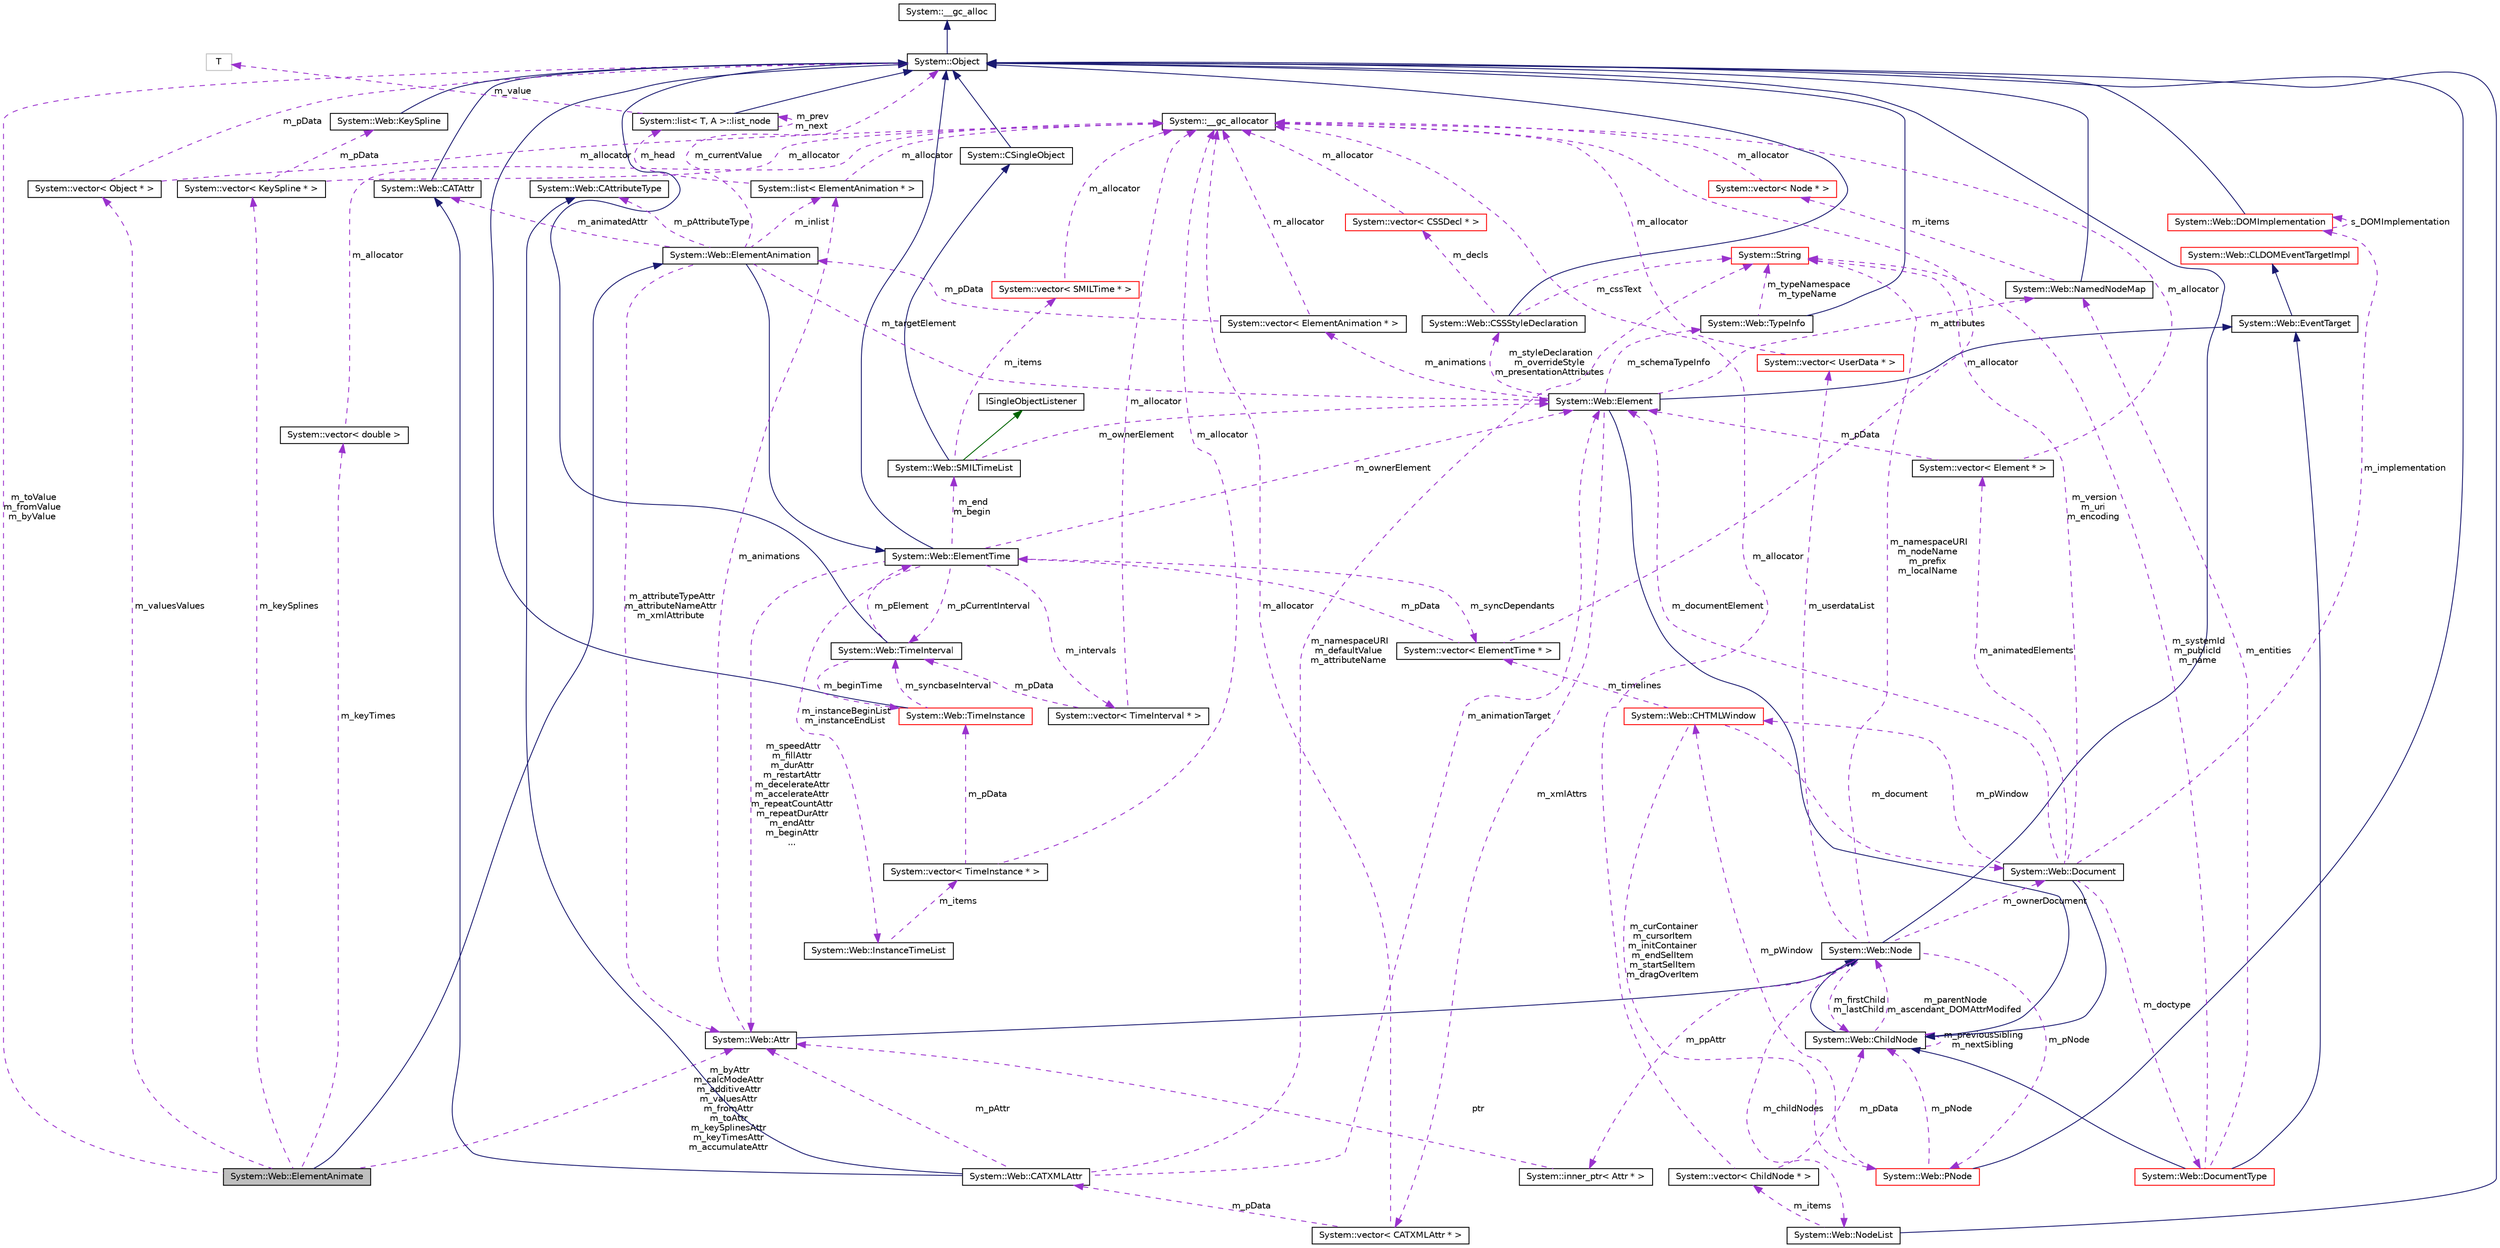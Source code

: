 digraph G
{
  edge [fontname="Helvetica",fontsize="10",labelfontname="Helvetica",labelfontsize="10"];
  node [fontname="Helvetica",fontsize="10",shape=record];
  Node1 [label="System::Web::ElementAnimate",height=0.2,width=0.4,color="black", fillcolor="grey75", style="filled" fontcolor="black"];
  Node2 -> Node1 [dir="back",color="midnightblue",fontsize="10",style="solid",fontname="Helvetica"];
  Node2 [label="System::Web::ElementAnimation",height=0.2,width=0.4,color="black", fillcolor="white", style="filled",URL="$class_system_1_1_web_1_1_element_animation.html"];
  Node3 -> Node2 [dir="back",color="midnightblue",fontsize="10",style="solid",fontname="Helvetica"];
  Node3 [label="System::Web::ElementTime",height=0.2,width=0.4,color="black", fillcolor="white", style="filled",URL="$class_system_1_1_web_1_1_element_time.html"];
  Node4 -> Node3 [dir="back",color="midnightblue",fontsize="10",style="solid",fontname="Helvetica"];
  Node4 [label="System::Object",height=0.2,width=0.4,color="black", fillcolor="white", style="filled",URL="$class_system_1_1_object.html"];
  Node5 -> Node4 [dir="back",color="midnightblue",fontsize="10",style="solid",fontname="Helvetica"];
  Node5 [label="System::__gc_alloc",height=0.2,width=0.4,color="black", fillcolor="white", style="filled",URL="$class_system_1_1____gc__alloc.html"];
  Node6 -> Node3 [dir="back",color="darkorchid3",fontsize="10",style="dashed",label=" m_pCurrentInterval" ,fontname="Helvetica"];
  Node6 [label="System::Web::TimeInterval",height=0.2,width=0.4,color="black", fillcolor="white", style="filled",URL="$class_system_1_1_web_1_1_time_interval.html"];
  Node4 -> Node6 [dir="back",color="midnightblue",fontsize="10",style="solid",fontname="Helvetica"];
  Node7 -> Node6 [dir="back",color="darkorchid3",fontsize="10",style="dashed",label=" m_beginTime" ,fontname="Helvetica"];
  Node7 [label="System::Web::TimeInstance",height=0.2,width=0.4,color="red", fillcolor="white", style="filled",URL="$class_system_1_1_web_1_1_time_instance.html"];
  Node4 -> Node7 [dir="back",color="midnightblue",fontsize="10",style="solid",fontname="Helvetica"];
  Node6 -> Node7 [dir="back",color="darkorchid3",fontsize="10",style="dashed",label=" m_syncbaseInterval" ,fontname="Helvetica"];
  Node3 -> Node6 [dir="back",color="darkorchid3",fontsize="10",style="dashed",label=" m_pElement" ,fontname="Helvetica"];
  Node8 -> Node3 [dir="back",color="darkorchid3",fontsize="10",style="dashed",label=" m_end\nm_begin" ,fontname="Helvetica"];
  Node8 [label="System::Web::SMILTimeList",height=0.2,width=0.4,color="black", fillcolor="white", style="filled",URL="$class_system_1_1_web_1_1_s_m_i_l_time_list.html"];
  Node9 -> Node8 [dir="back",color="midnightblue",fontsize="10",style="solid",fontname="Helvetica"];
  Node9 [label="System::CSingleObject",height=0.2,width=0.4,color="black", fillcolor="white", style="filled",URL="$class_system_1_1_c_single_object.html"];
  Node4 -> Node9 [dir="back",color="midnightblue",fontsize="10",style="solid",fontname="Helvetica"];
  Node10 -> Node8 [dir="back",color="darkgreen",fontsize="10",style="solid",fontname="Helvetica"];
  Node10 [label="ISingleObjectListener",height=0.2,width=0.4,color="black", fillcolor="white", style="filled",URL="$class_i_single_object_listener.html"];
  Node11 -> Node8 [dir="back",color="darkorchid3",fontsize="10",style="dashed",label=" m_items" ,fontname="Helvetica"];
  Node11 [label="System::vector\< SMILTime * \>",height=0.2,width=0.4,color="red", fillcolor="white", style="filled",URL="$class_system_1_1vector.html"];
  Node12 -> Node11 [dir="back",color="darkorchid3",fontsize="10",style="dashed",label=" m_allocator" ,fontname="Helvetica"];
  Node12 [label="System::__gc_allocator",height=0.2,width=0.4,color="black", fillcolor="white", style="filled",URL="$class_system_1_1____gc__allocator.html"];
  Node13 -> Node8 [dir="back",color="darkorchid3",fontsize="10",style="dashed",label=" m_ownerElement" ,fontname="Helvetica"];
  Node13 [label="System::Web::Element",height=0.2,width=0.4,color="black", fillcolor="white", style="filled",URL="$class_system_1_1_web_1_1_element.html"];
  Node14 -> Node13 [dir="back",color="midnightblue",fontsize="10",style="solid",fontname="Helvetica"];
  Node14 [label="System::Web::ChildNode",height=0.2,width=0.4,color="black", fillcolor="white", style="filled",URL="$class_system_1_1_web_1_1_child_node.html"];
  Node15 -> Node14 [dir="back",color="midnightblue",fontsize="10",style="solid",fontname="Helvetica"];
  Node15 [label="System::Web::Node",height=0.2,width=0.4,color="black", fillcolor="white", style="filled",URL="$class_system_1_1_web_1_1_node.html"];
  Node4 -> Node15 [dir="back",color="midnightblue",fontsize="10",style="solid",fontname="Helvetica"];
  Node16 -> Node15 [dir="back",color="darkorchid3",fontsize="10",style="dashed",label=" m_childNodes" ,fontname="Helvetica"];
  Node16 [label="System::Web::NodeList",height=0.2,width=0.4,color="black", fillcolor="white", style="filled",URL="$class_system_1_1_web_1_1_node_list.html"];
  Node4 -> Node16 [dir="back",color="midnightblue",fontsize="10",style="solid",fontname="Helvetica"];
  Node17 -> Node16 [dir="back",color="darkorchid3",fontsize="10",style="dashed",label=" m_items" ,fontname="Helvetica"];
  Node17 [label="System::vector\< ChildNode * \>",height=0.2,width=0.4,color="black", fillcolor="white", style="filled",URL="$class_system_1_1vector.html"];
  Node12 -> Node17 [dir="back",color="darkorchid3",fontsize="10",style="dashed",label=" m_allocator" ,fontname="Helvetica"];
  Node14 -> Node17 [dir="back",color="darkorchid3",fontsize="10",style="dashed",label=" m_pData" ,fontname="Helvetica"];
  Node18 -> Node15 [dir="back",color="darkorchid3",fontsize="10",style="dashed",label=" m_ownerDocument" ,fontname="Helvetica"];
  Node18 [label="System::Web::Document",height=0.2,width=0.4,color="black", fillcolor="white", style="filled",URL="$class_system_1_1_web_1_1_document.html"];
  Node14 -> Node18 [dir="back",color="midnightblue",fontsize="10",style="solid",fontname="Helvetica"];
  Node19 -> Node18 [dir="back",color="darkorchid3",fontsize="10",style="dashed",label=" m_implementation" ,fontname="Helvetica"];
  Node19 [label="System::Web::DOMImplementation",height=0.2,width=0.4,color="red", fillcolor="white", style="filled",URL="$class_system_1_1_web_1_1_d_o_m_implementation.html"];
  Node4 -> Node19 [dir="back",color="midnightblue",fontsize="10",style="solid",fontname="Helvetica"];
  Node19 -> Node19 [dir="back",color="darkorchid3",fontsize="10",style="dashed",label=" s_DOMImplementation" ,fontname="Helvetica"];
  Node20 -> Node18 [dir="back",color="darkorchid3",fontsize="10",style="dashed",label=" m_doctype" ,fontname="Helvetica"];
  Node20 [label="System::Web::DocumentType",height=0.2,width=0.4,color="red", fillcolor="white", style="filled",URL="$class_system_1_1_web_1_1_document_type.html"];
  Node14 -> Node20 [dir="back",color="midnightblue",fontsize="10",style="solid",fontname="Helvetica"];
  Node21 -> Node20 [dir="back",color="midnightblue",fontsize="10",style="solid",fontname="Helvetica"];
  Node21 [label="System::Web::EventTarget",height=0.2,width=0.4,color="black", fillcolor="white", style="filled",URL="$class_system_1_1_web_1_1_event_target.html"];
  Node22 -> Node21 [dir="back",color="midnightblue",fontsize="10",style="solid",fontname="Helvetica"];
  Node22 [label="System::Web::CLDOMEventTargetImpl",height=0.2,width=0.4,color="red", fillcolor="white", style="filled",URL="$class_system_1_1_web_1_1_c_l_d_o_m_event_target_impl.html"];
  Node23 -> Node20 [dir="back",color="darkorchid3",fontsize="10",style="dashed",label=" m_entities" ,fontname="Helvetica"];
  Node23 [label="System::Web::NamedNodeMap",height=0.2,width=0.4,color="black", fillcolor="white", style="filled",URL="$class_system_1_1_web_1_1_named_node_map.html"];
  Node4 -> Node23 [dir="back",color="midnightblue",fontsize="10",style="solid",fontname="Helvetica"];
  Node24 -> Node23 [dir="back",color="darkorchid3",fontsize="10",style="dashed",label=" m_items" ,fontname="Helvetica"];
  Node24 [label="System::vector\< Node * \>",height=0.2,width=0.4,color="red", fillcolor="white", style="filled",URL="$class_system_1_1vector.html"];
  Node12 -> Node24 [dir="back",color="darkorchid3",fontsize="10",style="dashed",label=" m_allocator" ,fontname="Helvetica"];
  Node25 -> Node20 [dir="back",color="darkorchid3",fontsize="10",style="dashed",label=" m_systemId\nm_publicId\nm_name" ,fontname="Helvetica"];
  Node25 [label="System::String",height=0.2,width=0.4,color="red", fillcolor="white", style="filled",URL="$class_system_1_1_string.html"];
  Node26 -> Node18 [dir="back",color="darkorchid3",fontsize="10",style="dashed",label=" m_animatedElements" ,fontname="Helvetica"];
  Node26 [label="System::vector\< Element * \>",height=0.2,width=0.4,color="black", fillcolor="white", style="filled",URL="$class_system_1_1vector.html"];
  Node12 -> Node26 [dir="back",color="darkorchid3",fontsize="10",style="dashed",label=" m_allocator" ,fontname="Helvetica"];
  Node13 -> Node26 [dir="back",color="darkorchid3",fontsize="10",style="dashed",label=" m_pData" ,fontname="Helvetica"];
  Node27 -> Node18 [dir="back",color="darkorchid3",fontsize="10",style="dashed",label=" m_pWindow" ,fontname="Helvetica"];
  Node27 [label="System::Web::CHTMLWindow",height=0.2,width=0.4,color="red", fillcolor="white", style="filled",URL="$class_system_1_1_web_1_1_c_h_t_m_l_window.html"];
  Node18 -> Node27 [dir="back",color="darkorchid3",fontsize="10",style="dashed",label=" m_document" ,fontname="Helvetica"];
  Node28 -> Node27 [dir="back",color="darkorchid3",fontsize="10",style="dashed",label=" m_timelines" ,fontname="Helvetica"];
  Node28 [label="System::vector\< ElementTime * \>",height=0.2,width=0.4,color="black", fillcolor="white", style="filled",URL="$class_system_1_1vector.html"];
  Node12 -> Node28 [dir="back",color="darkorchid3",fontsize="10",style="dashed",label=" m_allocator" ,fontname="Helvetica"];
  Node3 -> Node28 [dir="back",color="darkorchid3",fontsize="10",style="dashed",label=" m_pData" ,fontname="Helvetica"];
  Node29 -> Node27 [dir="back",color="darkorchid3",fontsize="10",style="dashed",label=" m_curContainer\nm_cursorItem\nm_initContainer\nm_endSelItem\nm_startSelItem\nm_dragOverItem" ,fontname="Helvetica"];
  Node29 [label="System::Web::PNode",height=0.2,width=0.4,color="red", fillcolor="white", style="filled",URL="$class_system_1_1_web_1_1_p_node.html"];
  Node4 -> Node29 [dir="back",color="midnightblue",fontsize="10",style="solid",fontname="Helvetica"];
  Node27 -> Node29 [dir="back",color="darkorchid3",fontsize="10",style="dashed",label=" m_pWindow" ,fontname="Helvetica"];
  Node14 -> Node29 [dir="back",color="darkorchid3",fontsize="10",style="dashed",label=" m_pNode" ,fontname="Helvetica"];
  Node25 -> Node18 [dir="back",color="darkorchid3",fontsize="10",style="dashed",label=" m_version\nm_uri\nm_encoding" ,fontname="Helvetica"];
  Node13 -> Node18 [dir="back",color="darkorchid3",fontsize="10",style="dashed",label=" m_documentElement" ,fontname="Helvetica"];
  Node25 -> Node15 [dir="back",color="darkorchid3",fontsize="10",style="dashed",label=" m_namespaceURI\nm_nodeName\nm_prefix\nm_localName" ,fontname="Helvetica"];
  Node29 -> Node15 [dir="back",color="darkorchid3",fontsize="10",style="dashed",label=" m_pNode" ,fontname="Helvetica"];
  Node14 -> Node15 [dir="back",color="darkorchid3",fontsize="10",style="dashed",label=" m_firstChild\nm_lastChild" ,fontname="Helvetica"];
  Node30 -> Node15 [dir="back",color="darkorchid3",fontsize="10",style="dashed",label=" m_userdataList" ,fontname="Helvetica"];
  Node30 [label="System::vector\< UserData * \>",height=0.2,width=0.4,color="red", fillcolor="white", style="filled",URL="$class_system_1_1vector.html"];
  Node12 -> Node30 [dir="back",color="darkorchid3",fontsize="10",style="dashed",label=" m_allocator" ,fontname="Helvetica"];
  Node31 -> Node15 [dir="back",color="darkorchid3",fontsize="10",style="dashed",label=" m_ppAttr" ,fontname="Helvetica"];
  Node31 [label="System::inner_ptr\< Attr * \>",height=0.2,width=0.4,color="black", fillcolor="white", style="filled",URL="$class_system_1_1inner__ptr.html"];
  Node32 -> Node31 [dir="back",color="darkorchid3",fontsize="10",style="dashed",label=" ptr" ,fontname="Helvetica"];
  Node32 [label="System::Web::Attr",height=0.2,width=0.4,color="black", fillcolor="white", style="filled",URL="$class_system_1_1_web_1_1_attr.html"];
  Node15 -> Node32 [dir="back",color="midnightblue",fontsize="10",style="solid",fontname="Helvetica"];
  Node33 -> Node32 [dir="back",color="darkorchid3",fontsize="10",style="dashed",label=" m_animations" ,fontname="Helvetica"];
  Node33 [label="System::list\< ElementAnimation * \>",height=0.2,width=0.4,color="black", fillcolor="white", style="filled",URL="$class_system_1_1list.html"];
  Node12 -> Node33 [dir="back",color="darkorchid3",fontsize="10",style="dashed",label=" m_allocator" ,fontname="Helvetica"];
  Node34 -> Node33 [dir="back",color="darkorchid3",fontsize="10",style="dashed",label=" m_head" ,fontname="Helvetica"];
  Node34 [label="System::list\< T, A \>::list_node",height=0.2,width=0.4,color="black", fillcolor="white", style="filled",URL="$class_system_1_1list_1_1list__node.html"];
  Node4 -> Node34 [dir="back",color="midnightblue",fontsize="10",style="solid",fontname="Helvetica"];
  Node34 -> Node34 [dir="back",color="darkorchid3",fontsize="10",style="dashed",label=" m_prev\nm_next" ,fontname="Helvetica"];
  Node35 -> Node34 [dir="back",color="darkorchid3",fontsize="10",style="dashed",label=" m_value" ,fontname="Helvetica"];
  Node35 [label="T",height=0.2,width=0.4,color="grey75", fillcolor="white", style="filled"];
  Node15 -> Node14 [dir="back",color="darkorchid3",fontsize="10",style="dashed",label=" m_parentNode\nm_ascendant_DOMAttrModifed" ,fontname="Helvetica"];
  Node14 -> Node14 [dir="back",color="darkorchid3",fontsize="10",style="dashed",label=" m_previousSibling\nm_nextSibling" ,fontname="Helvetica"];
  Node21 -> Node13 [dir="back",color="midnightblue",fontsize="10",style="solid",fontname="Helvetica"];
  Node36 -> Node13 [dir="back",color="darkorchid3",fontsize="10",style="dashed",label=" m_xmlAttrs" ,fontname="Helvetica"];
  Node36 [label="System::vector\< CATXMLAttr * \>",height=0.2,width=0.4,color="black", fillcolor="white", style="filled",URL="$class_system_1_1vector.html"];
  Node12 -> Node36 [dir="back",color="darkorchid3",fontsize="10",style="dashed",label=" m_allocator" ,fontname="Helvetica"];
  Node37 -> Node36 [dir="back",color="darkorchid3",fontsize="10",style="dashed",label=" m_pData" ,fontname="Helvetica"];
  Node37 [label="System::Web::CATXMLAttr",height=0.2,width=0.4,color="black", fillcolor="white", style="filled",URL="$class_system_1_1_web_1_1_c_a_t_x_m_l_attr.html"];
  Node38 -> Node37 [dir="back",color="midnightblue",fontsize="10",style="solid",fontname="Helvetica"];
  Node38 [label="System::Web::CATAttr",height=0.2,width=0.4,color="black", fillcolor="white", style="filled",URL="$class_system_1_1_web_1_1_c_a_t_attr.html"];
  Node4 -> Node38 [dir="back",color="midnightblue",fontsize="10",style="solid",fontname="Helvetica"];
  Node39 -> Node37 [dir="back",color="midnightblue",fontsize="10",style="solid",fontname="Helvetica"];
  Node39 [label="System::Web::CAttributeType",height=0.2,width=0.4,color="black", fillcolor="white", style="filled",URL="$class_system_1_1_web_1_1_c_attribute_type.html"];
  Node32 -> Node37 [dir="back",color="darkorchid3",fontsize="10",style="dashed",label=" m_pAttr" ,fontname="Helvetica"];
  Node25 -> Node37 [dir="back",color="darkorchid3",fontsize="10",style="dashed",label=" m_namespaceURI\nm_defaultValue\nm_attributeName" ,fontname="Helvetica"];
  Node13 -> Node37 [dir="back",color="darkorchid3",fontsize="10",style="dashed",label=" m_animationTarget" ,fontname="Helvetica"];
  Node23 -> Node13 [dir="back",color="darkorchid3",fontsize="10",style="dashed",label=" m_attributes" ,fontname="Helvetica"];
  Node40 -> Node13 [dir="back",color="darkorchid3",fontsize="10",style="dashed",label=" m_schemaTypeInfo" ,fontname="Helvetica"];
  Node40 [label="System::Web::TypeInfo",height=0.2,width=0.4,color="black", fillcolor="white", style="filled",URL="$class_system_1_1_web_1_1_type_info.html"];
  Node4 -> Node40 [dir="back",color="midnightblue",fontsize="10",style="solid",fontname="Helvetica"];
  Node25 -> Node40 [dir="back",color="darkorchid3",fontsize="10",style="dashed",label=" m_typeNamespace\nm_typeName" ,fontname="Helvetica"];
  Node41 -> Node13 [dir="back",color="darkorchid3",fontsize="10",style="dashed",label=" m_styleDeclaration\nm_overrideStyle\nm_presentationAttributes" ,fontname="Helvetica"];
  Node41 [label="System::Web::CSSStyleDeclaration",height=0.2,width=0.4,color="black", fillcolor="white", style="filled",URL="$class_system_1_1_web_1_1_c_s_s_style_declaration.html"];
  Node4 -> Node41 [dir="back",color="midnightblue",fontsize="10",style="solid",fontname="Helvetica"];
  Node25 -> Node41 [dir="back",color="darkorchid3",fontsize="10",style="dashed",label=" m_cssText" ,fontname="Helvetica"];
  Node42 -> Node41 [dir="back",color="darkorchid3",fontsize="10",style="dashed",label=" m_decls" ,fontname="Helvetica"];
  Node42 [label="System::vector\< CSSDecl * \>",height=0.2,width=0.4,color="red", fillcolor="white", style="filled",URL="$class_system_1_1vector.html"];
  Node12 -> Node42 [dir="back",color="darkorchid3",fontsize="10",style="dashed",label=" m_allocator" ,fontname="Helvetica"];
  Node43 -> Node13 [dir="back",color="darkorchid3",fontsize="10",style="dashed",label=" m_animations" ,fontname="Helvetica"];
  Node43 [label="System::vector\< ElementAnimation * \>",height=0.2,width=0.4,color="black", fillcolor="white", style="filled",URL="$class_system_1_1vector.html"];
  Node12 -> Node43 [dir="back",color="darkorchid3",fontsize="10",style="dashed",label=" m_allocator" ,fontname="Helvetica"];
  Node2 -> Node43 [dir="back",color="darkorchid3",fontsize="10",style="dashed",label=" m_pData" ,fontname="Helvetica"];
  Node44 -> Node3 [dir="back",color="darkorchid3",fontsize="10",style="dashed",label=" m_instanceBeginList\nm_instanceEndList" ,fontname="Helvetica"];
  Node44 [label="System::Web::InstanceTimeList",height=0.2,width=0.4,color="black", fillcolor="white", style="filled",URL="$class_system_1_1_web_1_1_instance_time_list.html"];
  Node45 -> Node44 [dir="back",color="darkorchid3",fontsize="10",style="dashed",label=" m_items" ,fontname="Helvetica"];
  Node45 [label="System::vector\< TimeInstance * \>",height=0.2,width=0.4,color="black", fillcolor="white", style="filled",URL="$class_system_1_1vector.html"];
  Node7 -> Node45 [dir="back",color="darkorchid3",fontsize="10",style="dashed",label=" m_pData" ,fontname="Helvetica"];
  Node12 -> Node45 [dir="back",color="darkorchid3",fontsize="10",style="dashed",label=" m_allocator" ,fontname="Helvetica"];
  Node32 -> Node3 [dir="back",color="darkorchid3",fontsize="10",style="dashed",label=" m_speedAttr\nm_fillAttr\nm_durAttr\nm_restartAttr\nm_decelerateAttr\nm_accelerateAttr\nm_repeatCountAttr\nm_repeatDurAttr\nm_endAttr\nm_beginAttr\n..." ,fontname="Helvetica"];
  Node28 -> Node3 [dir="back",color="darkorchid3",fontsize="10",style="dashed",label=" m_syncDependants" ,fontname="Helvetica"];
  Node13 -> Node3 [dir="back",color="darkorchid3",fontsize="10",style="dashed",label=" m_ownerElement" ,fontname="Helvetica"];
  Node46 -> Node3 [dir="back",color="darkorchid3",fontsize="10",style="dashed",label=" m_intervals" ,fontname="Helvetica"];
  Node46 [label="System::vector\< TimeInterval * \>",height=0.2,width=0.4,color="black", fillcolor="white", style="filled",URL="$class_system_1_1vector.html"];
  Node6 -> Node46 [dir="back",color="darkorchid3",fontsize="10",style="dashed",label=" m_pData" ,fontname="Helvetica"];
  Node12 -> Node46 [dir="back",color="darkorchid3",fontsize="10",style="dashed",label=" m_allocator" ,fontname="Helvetica"];
  Node38 -> Node2 [dir="back",color="darkorchid3",fontsize="10",style="dashed",label=" m_animatedAttr" ,fontname="Helvetica"];
  Node33 -> Node2 [dir="back",color="darkorchid3",fontsize="10",style="dashed",label=" m_inlist" ,fontname="Helvetica"];
  Node39 -> Node2 [dir="back",color="darkorchid3",fontsize="10",style="dashed",label=" m_pAttributeType" ,fontname="Helvetica"];
  Node32 -> Node2 [dir="back",color="darkorchid3",fontsize="10",style="dashed",label=" m_attributeTypeAttr\nm_attributeNameAttr\nm_xmlAttribute" ,fontname="Helvetica"];
  Node13 -> Node2 [dir="back",color="darkorchid3",fontsize="10",style="dashed",label=" m_targetElement" ,fontname="Helvetica"];
  Node4 -> Node2 [dir="back",color="darkorchid3",fontsize="10",style="dashed",label=" m_currentValue" ,fontname="Helvetica"];
  Node32 -> Node1 [dir="back",color="darkorchid3",fontsize="10",style="dashed",label=" m_byAttr\nm_calcModeAttr\nm_additiveAttr\nm_valuesAttr\nm_fromAttr\nm_toAttr\nm_keySplinesAttr\nm_keyTimesAttr\nm_accumulateAttr" ,fontname="Helvetica"];
  Node47 -> Node1 [dir="back",color="darkorchid3",fontsize="10",style="dashed",label=" m_valuesValues" ,fontname="Helvetica"];
  Node47 [label="System::vector\< Object * \>",height=0.2,width=0.4,color="black", fillcolor="white", style="filled",URL="$class_system_1_1vector.html"];
  Node12 -> Node47 [dir="back",color="darkorchid3",fontsize="10",style="dashed",label=" m_allocator" ,fontname="Helvetica"];
  Node4 -> Node47 [dir="back",color="darkorchid3",fontsize="10",style="dashed",label=" m_pData" ,fontname="Helvetica"];
  Node48 -> Node1 [dir="back",color="darkorchid3",fontsize="10",style="dashed",label=" m_keySplines" ,fontname="Helvetica"];
  Node48 [label="System::vector\< KeySpline * \>",height=0.2,width=0.4,color="black", fillcolor="white", style="filled",URL="$class_system_1_1vector.html"];
  Node12 -> Node48 [dir="back",color="darkorchid3",fontsize="10",style="dashed",label=" m_allocator" ,fontname="Helvetica"];
  Node49 -> Node48 [dir="back",color="darkorchid3",fontsize="10",style="dashed",label=" m_pData" ,fontname="Helvetica"];
  Node49 [label="System::Web::KeySpline",height=0.2,width=0.4,color="black", fillcolor="white", style="filled",URL="$class_system_1_1_web_1_1_key_spline.html"];
  Node4 -> Node49 [dir="back",color="midnightblue",fontsize="10",style="solid",fontname="Helvetica"];
  Node4 -> Node1 [dir="back",color="darkorchid3",fontsize="10",style="dashed",label=" m_toValue\nm_fromValue\nm_byValue" ,fontname="Helvetica"];
  Node50 -> Node1 [dir="back",color="darkorchid3",fontsize="10",style="dashed",label=" m_keyTimes" ,fontname="Helvetica"];
  Node50 [label="System::vector\< double \>",height=0.2,width=0.4,color="black", fillcolor="white", style="filled",URL="$class_system_1_1vector.html"];
  Node12 -> Node50 [dir="back",color="darkorchid3",fontsize="10",style="dashed",label=" m_allocator" ,fontname="Helvetica"];
}
